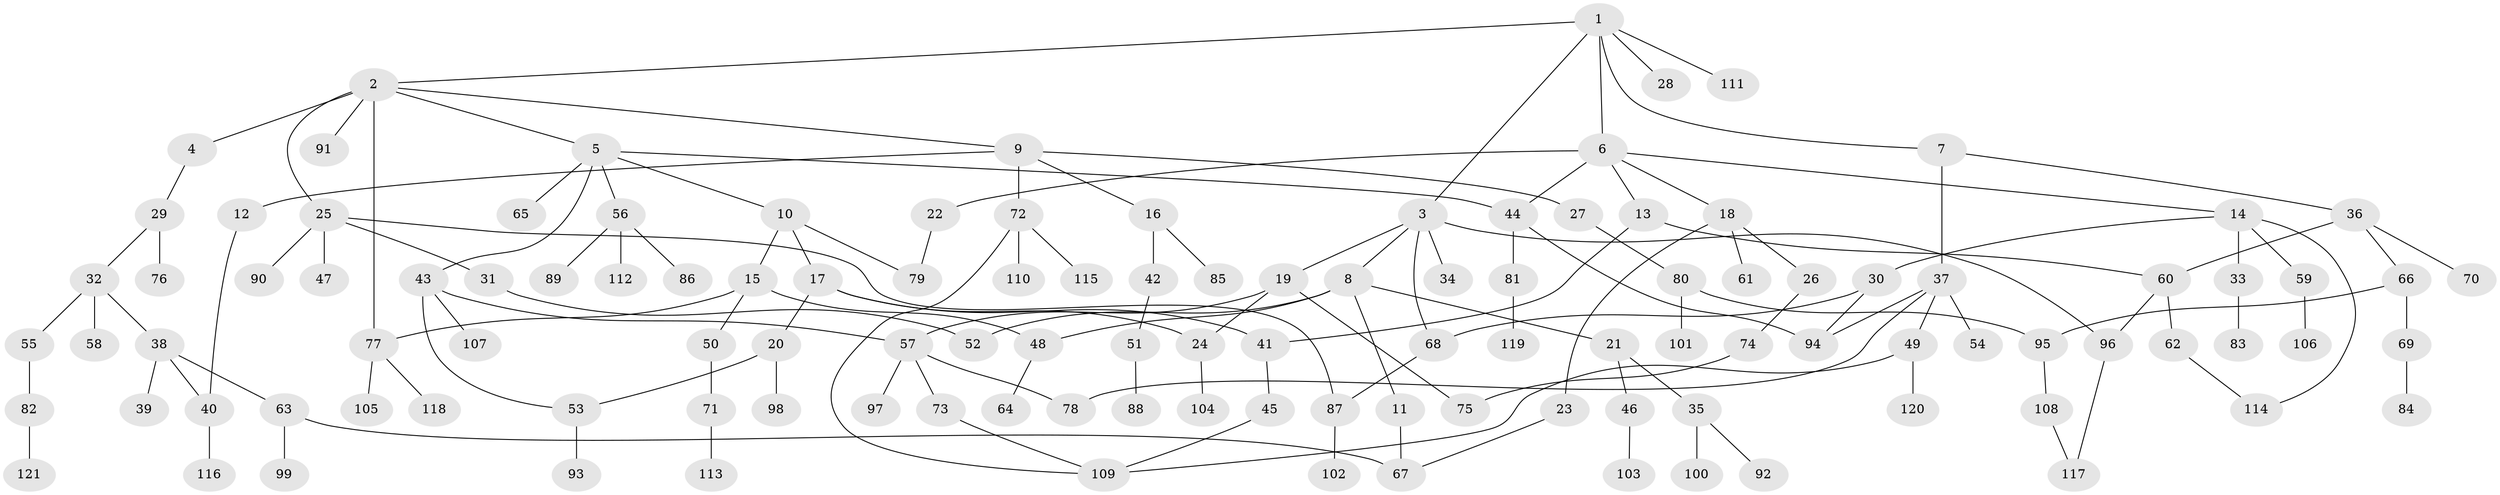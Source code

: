 // Generated by graph-tools (version 1.1) at 2025/34/03/09/25 02:34:13]
// undirected, 121 vertices, 146 edges
graph export_dot {
graph [start="1"]
  node [color=gray90,style=filled];
  1;
  2;
  3;
  4;
  5;
  6;
  7;
  8;
  9;
  10;
  11;
  12;
  13;
  14;
  15;
  16;
  17;
  18;
  19;
  20;
  21;
  22;
  23;
  24;
  25;
  26;
  27;
  28;
  29;
  30;
  31;
  32;
  33;
  34;
  35;
  36;
  37;
  38;
  39;
  40;
  41;
  42;
  43;
  44;
  45;
  46;
  47;
  48;
  49;
  50;
  51;
  52;
  53;
  54;
  55;
  56;
  57;
  58;
  59;
  60;
  61;
  62;
  63;
  64;
  65;
  66;
  67;
  68;
  69;
  70;
  71;
  72;
  73;
  74;
  75;
  76;
  77;
  78;
  79;
  80;
  81;
  82;
  83;
  84;
  85;
  86;
  87;
  88;
  89;
  90;
  91;
  92;
  93;
  94;
  95;
  96;
  97;
  98;
  99;
  100;
  101;
  102;
  103;
  104;
  105;
  106;
  107;
  108;
  109;
  110;
  111;
  112;
  113;
  114;
  115;
  116;
  117;
  118;
  119;
  120;
  121;
  1 -- 2;
  1 -- 3;
  1 -- 6;
  1 -- 7;
  1 -- 28;
  1 -- 111;
  2 -- 4;
  2 -- 5;
  2 -- 9;
  2 -- 25;
  2 -- 77;
  2 -- 91;
  3 -- 8;
  3 -- 19;
  3 -- 34;
  3 -- 68;
  3 -- 96;
  4 -- 29;
  5 -- 10;
  5 -- 43;
  5 -- 44;
  5 -- 56;
  5 -- 65;
  6 -- 13;
  6 -- 14;
  6 -- 18;
  6 -- 22;
  6 -- 44;
  7 -- 36;
  7 -- 37;
  8 -- 11;
  8 -- 21;
  8 -- 52;
  8 -- 48;
  9 -- 12;
  9 -- 16;
  9 -- 27;
  9 -- 72;
  10 -- 15;
  10 -- 17;
  10 -- 79;
  11 -- 67;
  12 -- 40;
  13 -- 41;
  13 -- 60;
  14 -- 30;
  14 -- 33;
  14 -- 59;
  14 -- 114;
  15 -- 48;
  15 -- 50;
  15 -- 77;
  16 -- 42;
  16 -- 85;
  17 -- 20;
  17 -- 24;
  17 -- 41;
  18 -- 23;
  18 -- 26;
  18 -- 61;
  19 -- 57;
  19 -- 24;
  19 -- 75;
  20 -- 98;
  20 -- 53;
  21 -- 35;
  21 -- 46;
  22 -- 79;
  23 -- 67;
  24 -- 104;
  25 -- 31;
  25 -- 47;
  25 -- 90;
  25 -- 87;
  26 -- 74;
  27 -- 80;
  29 -- 32;
  29 -- 76;
  30 -- 94;
  30 -- 68;
  31 -- 52;
  32 -- 38;
  32 -- 55;
  32 -- 58;
  33 -- 83;
  35 -- 92;
  35 -- 100;
  36 -- 60;
  36 -- 66;
  36 -- 70;
  37 -- 49;
  37 -- 54;
  37 -- 78;
  37 -- 94;
  38 -- 39;
  38 -- 63;
  38 -- 40;
  40 -- 116;
  41 -- 45;
  42 -- 51;
  43 -- 53;
  43 -- 57;
  43 -- 107;
  44 -- 81;
  44 -- 94;
  45 -- 109;
  46 -- 103;
  48 -- 64;
  49 -- 120;
  49 -- 109;
  50 -- 71;
  51 -- 88;
  53 -- 93;
  55 -- 82;
  56 -- 86;
  56 -- 89;
  56 -- 112;
  57 -- 73;
  57 -- 97;
  57 -- 78;
  59 -- 106;
  60 -- 62;
  60 -- 96;
  62 -- 114;
  63 -- 99;
  63 -- 67;
  66 -- 69;
  66 -- 95;
  68 -- 87;
  69 -- 84;
  71 -- 113;
  72 -- 110;
  72 -- 115;
  72 -- 109;
  73 -- 109;
  74 -- 75;
  77 -- 105;
  77 -- 118;
  80 -- 101;
  80 -- 95;
  81 -- 119;
  82 -- 121;
  87 -- 102;
  95 -- 108;
  96 -- 117;
  108 -- 117;
}
